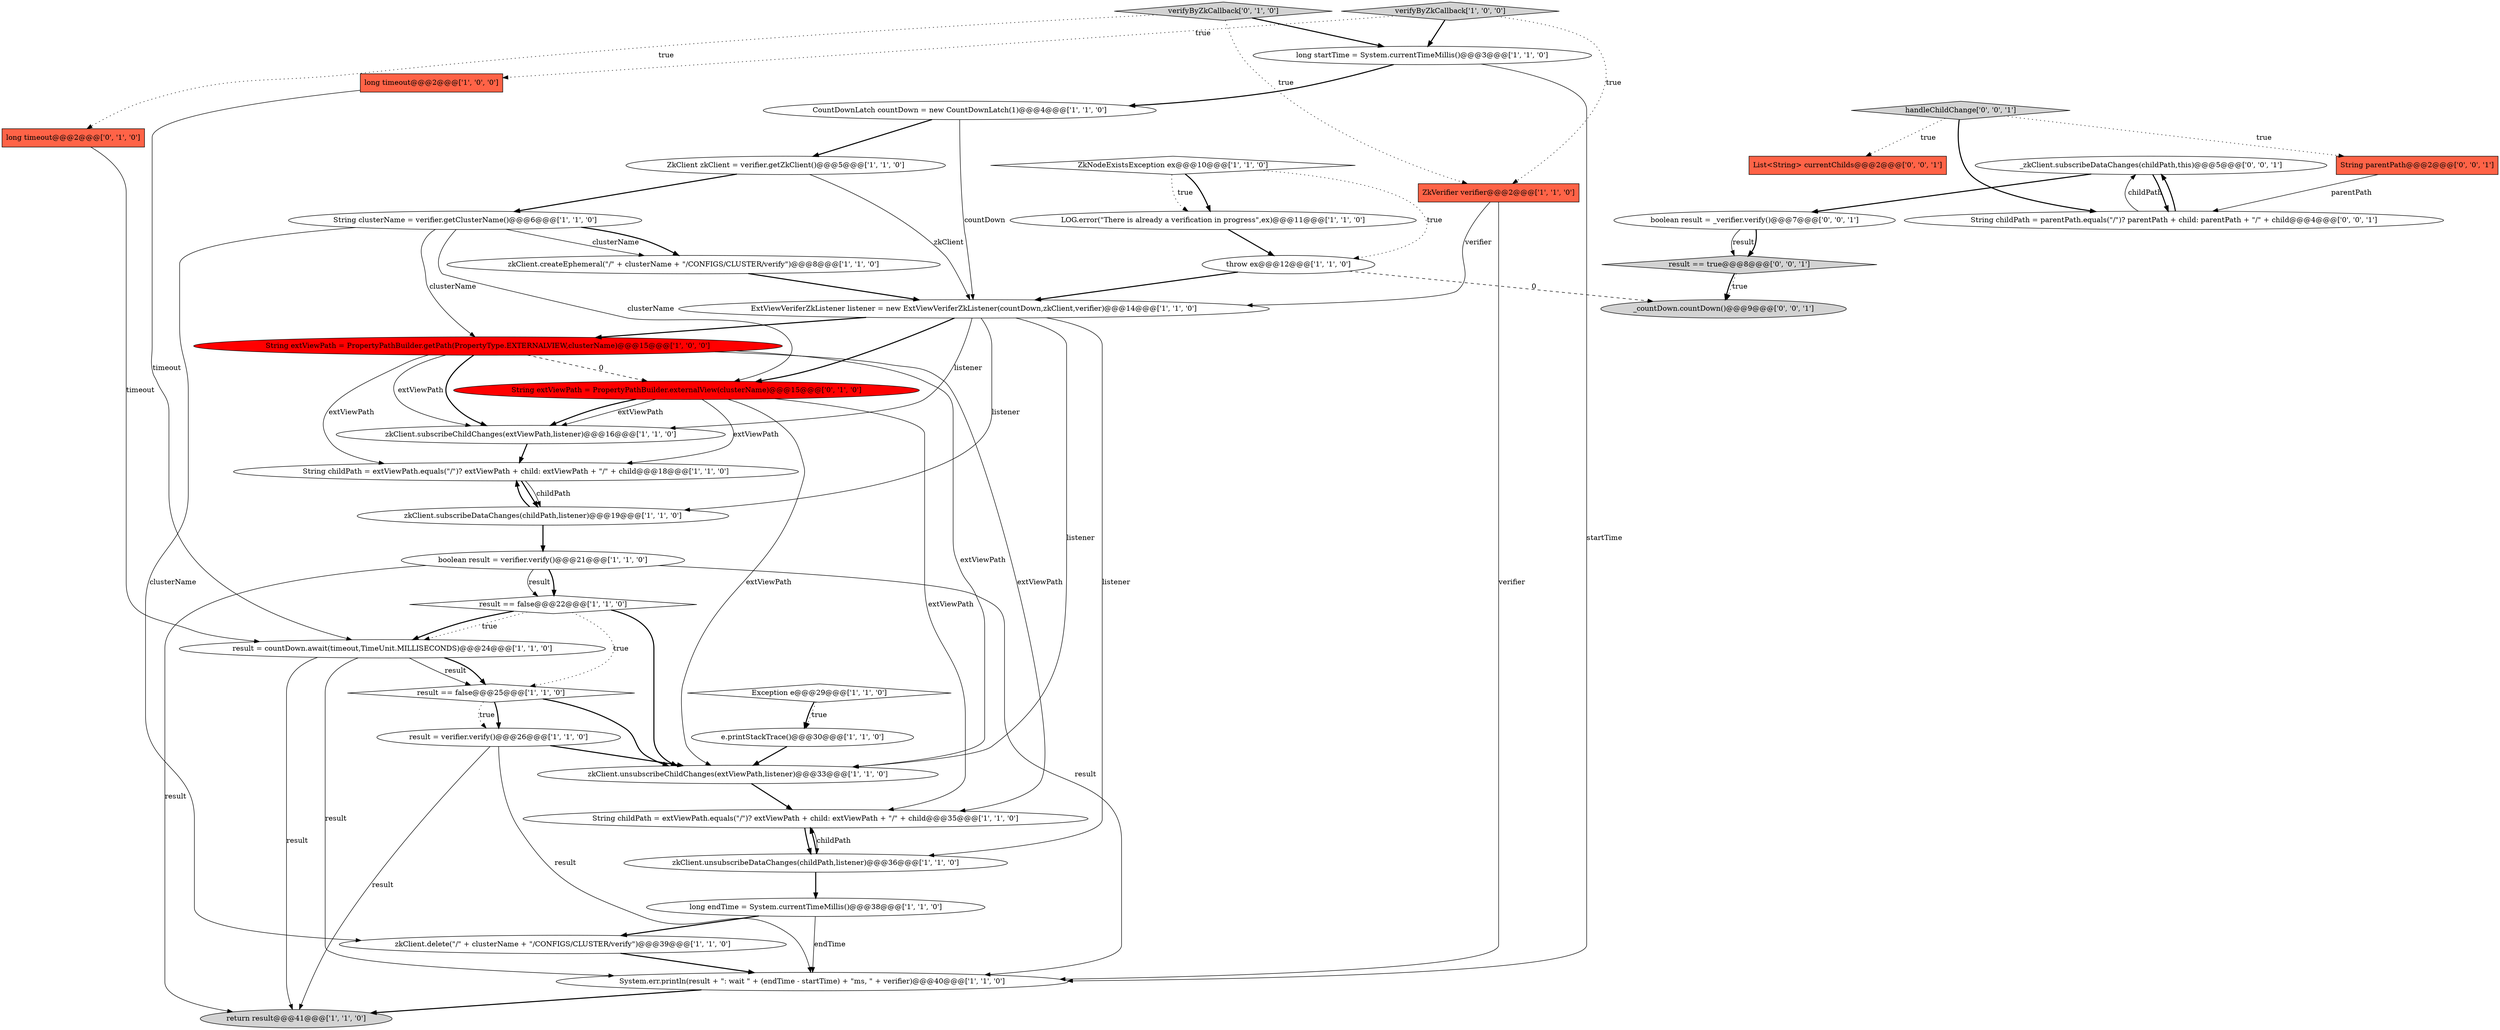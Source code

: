 digraph {
2 [style = filled, label = "long timeout@@@2@@@['1', '0', '0']", fillcolor = tomato, shape = box image = "AAA0AAABBB1BBB"];
16 [style = filled, label = "ZkNodeExistsException ex@@@10@@@['1', '1', '0']", fillcolor = white, shape = diamond image = "AAA0AAABBB1BBB"];
30 [style = filled, label = "verifyByZkCallback['0', '1', '0']", fillcolor = lightgray, shape = diamond image = "AAA0AAABBB2BBB"];
28 [style = filled, label = "String extViewPath = PropertyPathBuilder.getPath(PropertyType.EXTERNALVIEW,clusterName)@@@15@@@['1', '0', '0']", fillcolor = red, shape = ellipse image = "AAA1AAABBB1BBB"];
12 [style = filled, label = "return result@@@41@@@['1', '1', '0']", fillcolor = lightgray, shape = ellipse image = "AAA0AAABBB1BBB"];
22 [style = filled, label = "zkClient.delete(\"/\" + clusterName + \"/CONFIGS/CLUSTER/verify\")@@@39@@@['1', '1', '0']", fillcolor = white, shape = ellipse image = "AAA0AAABBB1BBB"];
31 [style = filled, label = "long timeout@@@2@@@['0', '1', '0']", fillcolor = tomato, shape = box image = "AAA0AAABBB2BBB"];
4 [style = filled, label = "ZkClient zkClient = verifier.getZkClient()@@@5@@@['1', '1', '0']", fillcolor = white, shape = ellipse image = "AAA0AAABBB1BBB"];
26 [style = filled, label = "String childPath = extViewPath.equals(\"/\")? extViewPath + child: extViewPath + \"/\" + child@@@35@@@['1', '1', '0']", fillcolor = white, shape = ellipse image = "AAA0AAABBB1BBB"];
40 [style = filled, label = "boolean result = _verifier.verify()@@@7@@@['0', '0', '1']", fillcolor = white, shape = ellipse image = "AAA0AAABBB3BBB"];
1 [style = filled, label = "zkClient.subscribeDataChanges(childPath,listener)@@@19@@@['1', '1', '0']", fillcolor = white, shape = ellipse image = "AAA0AAABBB1BBB"];
37 [style = filled, label = "_zkClient.subscribeDataChanges(childPath,this)@@@5@@@['0', '0', '1']", fillcolor = white, shape = ellipse image = "AAA0AAABBB3BBB"];
7 [style = filled, label = "long startTime = System.currentTimeMillis()@@@3@@@['1', '1', '0']", fillcolor = white, shape = ellipse image = "AAA0AAABBB1BBB"];
6 [style = filled, label = "e.printStackTrace()@@@30@@@['1', '1', '0']", fillcolor = white, shape = ellipse image = "AAA0AAABBB1BBB"];
24 [style = filled, label = "CountDownLatch countDown = new CountDownLatch(1)@@@4@@@['1', '1', '0']", fillcolor = white, shape = ellipse image = "AAA0AAABBB1BBB"];
19 [style = filled, label = "verifyByZkCallback['1', '0', '0']", fillcolor = lightgray, shape = diamond image = "AAA0AAABBB1BBB"];
0 [style = filled, label = "zkClient.unsubscribeDataChanges(childPath,listener)@@@36@@@['1', '1', '0']", fillcolor = white, shape = ellipse image = "AAA0AAABBB1BBB"];
23 [style = filled, label = "zkClient.createEphemeral(\"/\" + clusterName + \"/CONFIGS/CLUSTER/verify\")@@@8@@@['1', '1', '0']", fillcolor = white, shape = ellipse image = "AAA0AAABBB1BBB"];
27 [style = filled, label = "result == false@@@22@@@['1', '1', '0']", fillcolor = white, shape = diamond image = "AAA0AAABBB1BBB"];
29 [style = filled, label = "result == false@@@25@@@['1', '1', '0']", fillcolor = white, shape = diamond image = "AAA0AAABBB1BBB"];
17 [style = filled, label = "throw ex@@@12@@@['1', '1', '0']", fillcolor = white, shape = ellipse image = "AAA0AAABBB1BBB"];
10 [style = filled, label = "ZkVerifier verifier@@@2@@@['1', '1', '0']", fillcolor = tomato, shape = box image = "AAA0AAABBB1BBB"];
21 [style = filled, label = "zkClient.subscribeChildChanges(extViewPath,listener)@@@16@@@['1', '1', '0']", fillcolor = white, shape = ellipse image = "AAA0AAABBB1BBB"];
5 [style = filled, label = "String childPath = extViewPath.equals(\"/\")? extViewPath + child: extViewPath + \"/\" + child@@@18@@@['1', '1', '0']", fillcolor = white, shape = ellipse image = "AAA0AAABBB1BBB"];
11 [style = filled, label = "result = verifier.verify()@@@26@@@['1', '1', '0']", fillcolor = white, shape = ellipse image = "AAA0AAABBB1BBB"];
14 [style = filled, label = "LOG.error(\"There is already a verification in progress\",ex)@@@11@@@['1', '1', '0']", fillcolor = white, shape = ellipse image = "AAA0AAABBB1BBB"];
13 [style = filled, label = "boolean result = verifier.verify()@@@21@@@['1', '1', '0']", fillcolor = white, shape = ellipse image = "AAA0AAABBB1BBB"];
15 [style = filled, label = "String clusterName = verifier.getClusterName()@@@6@@@['1', '1', '0']", fillcolor = white, shape = ellipse image = "AAA0AAABBB1BBB"];
38 [style = filled, label = "result == true@@@8@@@['0', '0', '1']", fillcolor = lightgray, shape = diamond image = "AAA0AAABBB3BBB"];
20 [style = filled, label = "long endTime = System.currentTimeMillis()@@@38@@@['1', '1', '0']", fillcolor = white, shape = ellipse image = "AAA0AAABBB1BBB"];
18 [style = filled, label = "System.err.println(result + \": wait \" + (endTime - startTime) + \"ms, \" + verifier)@@@40@@@['1', '1', '0']", fillcolor = white, shape = ellipse image = "AAA0AAABBB1BBB"];
25 [style = filled, label = "ExtViewVeriferZkListener listener = new ExtViewVeriferZkListener(countDown,zkClient,verifier)@@@14@@@['1', '1', '0']", fillcolor = white, shape = ellipse image = "AAA0AAABBB1BBB"];
34 [style = filled, label = "handleChildChange['0', '0', '1']", fillcolor = lightgray, shape = diamond image = "AAA0AAABBB3BBB"];
35 [style = filled, label = "String childPath = parentPath.equals(\"/\")? parentPath + child: parentPath + \"/\" + child@@@4@@@['0', '0', '1']", fillcolor = white, shape = ellipse image = "AAA0AAABBB3BBB"];
3 [style = filled, label = "Exception e@@@29@@@['1', '1', '0']", fillcolor = white, shape = diamond image = "AAA0AAABBB1BBB"];
36 [style = filled, label = "String parentPath@@@2@@@['0', '0', '1']", fillcolor = tomato, shape = box image = "AAA0AAABBB3BBB"];
8 [style = filled, label = "result = countDown.await(timeout,TimeUnit.MILLISECONDS)@@@24@@@['1', '1', '0']", fillcolor = white, shape = ellipse image = "AAA0AAABBB1BBB"];
33 [style = filled, label = "List<String> currentChilds@@@2@@@['0', '0', '1']", fillcolor = tomato, shape = box image = "AAA0AAABBB3BBB"];
39 [style = filled, label = "_countDown.countDown()@@@9@@@['0', '0', '1']", fillcolor = lightgray, shape = ellipse image = "AAA0AAABBB3BBB"];
9 [style = filled, label = "zkClient.unsubscribeChildChanges(extViewPath,listener)@@@33@@@['1', '1', '0']", fillcolor = white, shape = ellipse image = "AAA0AAABBB1BBB"];
32 [style = filled, label = "String extViewPath = PropertyPathBuilder.externalView(clusterName)@@@15@@@['0', '1', '0']", fillcolor = red, shape = ellipse image = "AAA1AAABBB2BBB"];
1->5 [style = bold, label=""];
19->10 [style = dotted, label="true"];
40->38 [style = solid, label="result"];
17->25 [style = bold, label=""];
16->17 [style = dotted, label="true"];
27->9 [style = bold, label=""];
4->15 [style = bold, label=""];
38->39 [style = dotted, label="true"];
32->21 [style = solid, label="extViewPath"];
14->17 [style = bold, label=""];
3->6 [style = dotted, label="true"];
40->38 [style = bold, label=""];
11->9 [style = bold, label=""];
38->39 [style = bold, label=""];
1->13 [style = bold, label=""];
36->35 [style = solid, label="parentPath"];
9->26 [style = bold, label=""];
35->37 [style = solid, label="childPath"];
28->21 [style = bold, label=""];
37->40 [style = bold, label=""];
24->25 [style = solid, label="countDown"];
35->37 [style = bold, label=""];
8->12 [style = solid, label="result"];
4->25 [style = solid, label="zkClient"];
10->18 [style = solid, label="verifier"];
16->14 [style = bold, label=""];
15->23 [style = solid, label="clusterName"];
25->21 [style = solid, label="listener"];
23->25 [style = bold, label=""];
25->28 [style = bold, label=""];
13->12 [style = solid, label="result"];
7->18 [style = solid, label="startTime"];
15->32 [style = solid, label="clusterName"];
32->26 [style = solid, label="extViewPath"];
18->12 [style = bold, label=""];
26->0 [style = solid, label="childPath"];
13->18 [style = solid, label="result"];
8->18 [style = solid, label="result"];
27->8 [style = dotted, label="true"];
2->8 [style = solid, label="timeout"];
5->1 [style = bold, label=""];
7->24 [style = bold, label=""];
26->0 [style = bold, label=""];
22->18 [style = bold, label=""];
27->29 [style = dotted, label="true"];
30->7 [style = bold, label=""];
16->14 [style = dotted, label="true"];
0->20 [style = bold, label=""];
34->35 [style = bold, label=""];
25->9 [style = solid, label="listener"];
27->8 [style = bold, label=""];
29->11 [style = bold, label=""];
10->25 [style = solid, label="verifier"];
5->1 [style = solid, label="childPath"];
17->39 [style = dashed, label="0"];
11->18 [style = solid, label="result"];
30->10 [style = dotted, label="true"];
34->36 [style = dotted, label="true"];
3->6 [style = bold, label=""];
20->18 [style = solid, label="endTime"];
32->9 [style = solid, label="extViewPath"];
21->5 [style = bold, label=""];
13->27 [style = bold, label=""];
28->5 [style = solid, label="extViewPath"];
34->33 [style = dotted, label="true"];
28->21 [style = solid, label="extViewPath"];
37->35 [style = bold, label=""];
25->1 [style = solid, label="listener"];
30->31 [style = dotted, label="true"];
28->32 [style = dashed, label="0"];
29->11 [style = dotted, label="true"];
13->27 [style = solid, label="result"];
15->23 [style = bold, label=""];
32->21 [style = bold, label=""];
0->26 [style = bold, label=""];
25->0 [style = solid, label="listener"];
19->2 [style = dotted, label="true"];
29->9 [style = bold, label=""];
25->32 [style = bold, label=""];
15->22 [style = solid, label="clusterName"];
31->8 [style = solid, label="timeout"];
8->29 [style = solid, label="result"];
20->22 [style = bold, label=""];
24->4 [style = bold, label=""];
11->12 [style = solid, label="result"];
28->26 [style = solid, label="extViewPath"];
28->9 [style = solid, label="extViewPath"];
6->9 [style = bold, label=""];
19->7 [style = bold, label=""];
8->29 [style = bold, label=""];
15->28 [style = solid, label="clusterName"];
32->5 [style = solid, label="extViewPath"];
}
